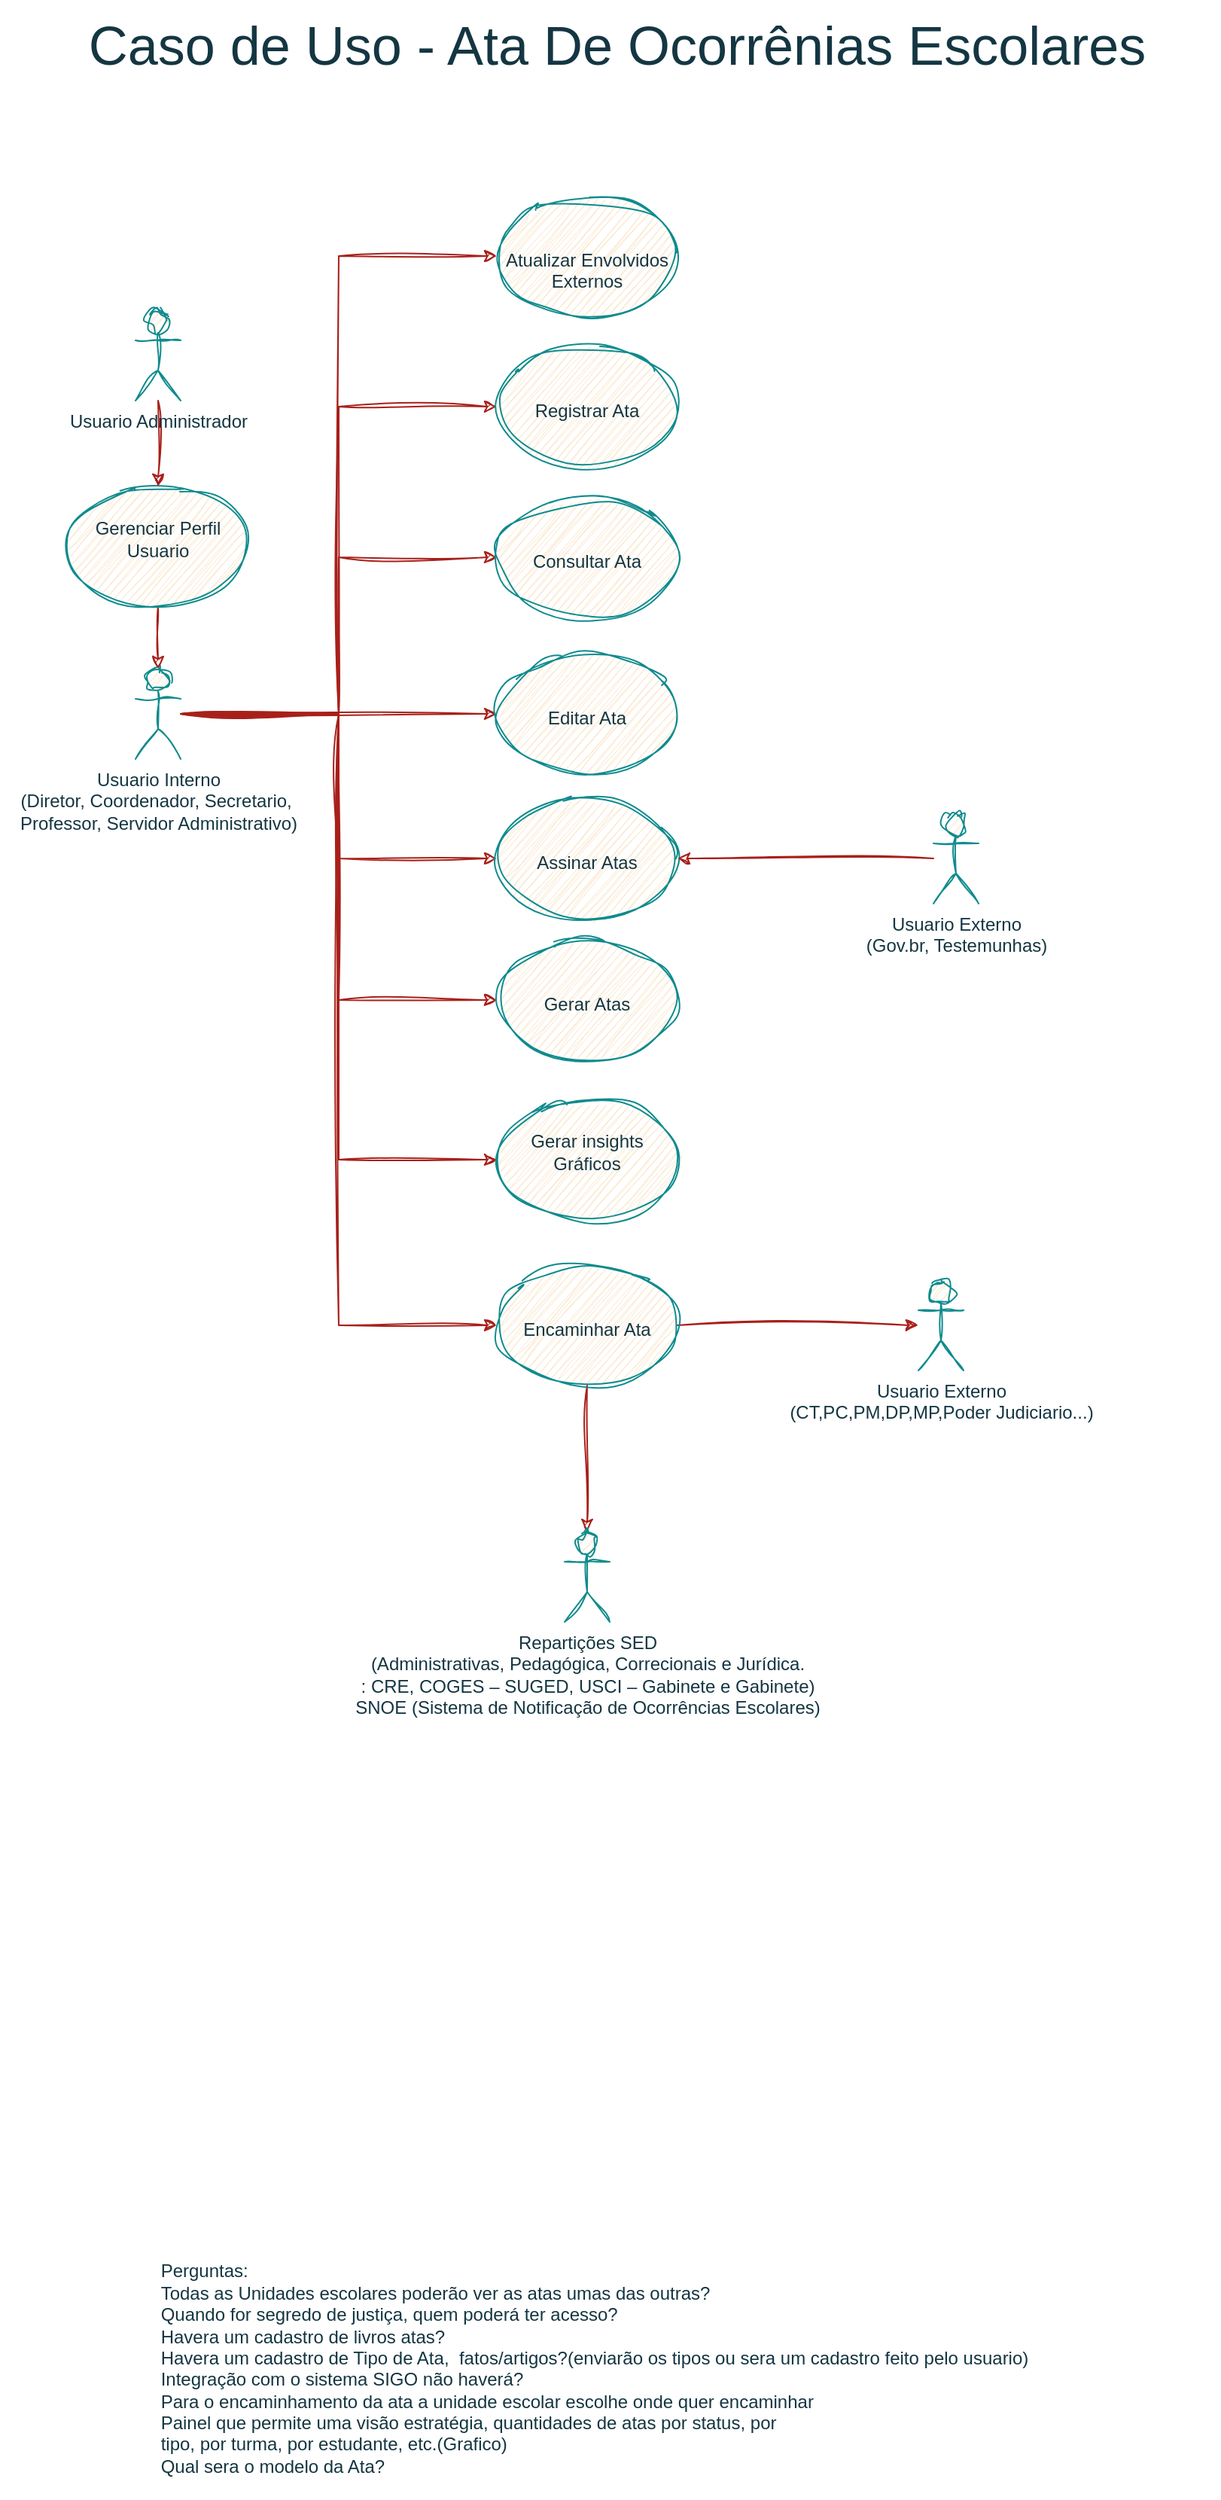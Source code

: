 <mxfile version="24.7.10">
  <diagram name="Página-1" id="uF1H1OIzqP1bftv8VLXI">
    <mxGraphModel dx="1936" dy="915" grid="1" gridSize="10" guides="1" tooltips="1" connect="1" arrows="1" fold="1" page="1" pageScale="1" pageWidth="827" pageHeight="1169" math="0" shadow="0">
      <root>
        <mxCell id="0" />
        <mxCell id="1" parent="0" />
        <mxCell id="l7rkvU7OESbNSWIjhwmB-23" style="edgeStyle=orthogonalEdgeStyle;rounded=0;orthogonalLoop=1;jettySize=auto;html=1;entryX=0;entryY=0.5;entryDx=0;entryDy=0;fontFamily=Helvetica;fontSize=12;fontColor=default;labelBackgroundColor=none;strokeColor=#A8201A;sketch=1;curveFitting=1;jiggle=2;" edge="1" parent="1" source="My-0tOdEVOYRBpj_1P8_-1" target="l7rkvU7OESbNSWIjhwmB-17">
          <mxGeometry relative="1" as="geometry" />
        </mxCell>
        <mxCell id="l7rkvU7OESbNSWIjhwmB-24" style="edgeStyle=orthogonalEdgeStyle;rounded=0;orthogonalLoop=1;jettySize=auto;html=1;entryX=0;entryY=0.5;entryDx=0;entryDy=0;fontFamily=Helvetica;fontSize=12;fontColor=default;labelBackgroundColor=none;strokeColor=#A8201A;sketch=1;curveFitting=1;jiggle=2;" edge="1" parent="1" source="My-0tOdEVOYRBpj_1P8_-1" target="l7rkvU7OESbNSWIjhwmB-8">
          <mxGeometry relative="1" as="geometry" />
        </mxCell>
        <mxCell id="l7rkvU7OESbNSWIjhwmB-25" style="edgeStyle=orthogonalEdgeStyle;rounded=0;orthogonalLoop=1;jettySize=auto;html=1;fontFamily=Helvetica;fontSize=12;fontColor=default;labelBackgroundColor=none;strokeColor=#A8201A;sketch=1;curveFitting=1;jiggle=2;" edge="1" parent="1" source="My-0tOdEVOYRBpj_1P8_-1" target="l7rkvU7OESbNSWIjhwmB-14">
          <mxGeometry relative="1" as="geometry">
            <Array as="points">
              <mxPoint x="225" y="514" />
              <mxPoint x="225" y="410" />
            </Array>
          </mxGeometry>
        </mxCell>
        <mxCell id="l7rkvU7OESbNSWIjhwmB-26" style="edgeStyle=orthogonalEdgeStyle;rounded=0;orthogonalLoop=1;jettySize=auto;html=1;fontFamily=Helvetica;fontSize=12;fontColor=default;labelBackgroundColor=none;strokeColor=#A8201A;sketch=1;curveFitting=1;jiggle=2;" edge="1" parent="1" source="My-0tOdEVOYRBpj_1P8_-1" target="l7rkvU7OESbNSWIjhwmB-15">
          <mxGeometry relative="1" as="geometry" />
        </mxCell>
        <mxCell id="l7rkvU7OESbNSWIjhwmB-27" style="edgeStyle=orthogonalEdgeStyle;rounded=0;orthogonalLoop=1;jettySize=auto;html=1;entryX=0;entryY=0.5;entryDx=0;entryDy=0;fontFamily=Helvetica;fontSize=12;fontColor=default;labelBackgroundColor=none;strokeColor=#A8201A;sketch=1;curveFitting=1;jiggle=2;" edge="1" parent="1" source="My-0tOdEVOYRBpj_1P8_-1" target="l7rkvU7OESbNSWIjhwmB-16">
          <mxGeometry relative="1" as="geometry" />
        </mxCell>
        <mxCell id="l7rkvU7OESbNSWIjhwmB-28" style="edgeStyle=orthogonalEdgeStyle;rounded=0;orthogonalLoop=1;jettySize=auto;html=1;entryX=0;entryY=0.5;entryDx=0;entryDy=0;fontFamily=Helvetica;fontSize=12;fontColor=default;labelBackgroundColor=none;strokeColor=#A8201A;sketch=1;curveFitting=1;jiggle=2;" edge="1" parent="1" source="My-0tOdEVOYRBpj_1P8_-1" target="l7rkvU7OESbNSWIjhwmB-19">
          <mxGeometry relative="1" as="geometry" />
        </mxCell>
        <mxCell id="l7rkvU7OESbNSWIjhwmB-29" style="edgeStyle=orthogonalEdgeStyle;rounded=0;orthogonalLoop=1;jettySize=auto;html=1;entryX=0;entryY=0.5;entryDx=0;entryDy=0;fontFamily=Helvetica;fontSize=12;fontColor=default;labelBackgroundColor=none;strokeColor=#A8201A;sketch=1;curveFitting=1;jiggle=2;" edge="1" parent="1" source="My-0tOdEVOYRBpj_1P8_-1" target="l7rkvU7OESbNSWIjhwmB-18">
          <mxGeometry relative="1" as="geometry" />
        </mxCell>
        <mxCell id="l7rkvU7OESbNSWIjhwmB-45" style="edgeStyle=orthogonalEdgeStyle;rounded=0;orthogonalLoop=1;jettySize=auto;html=1;entryX=0;entryY=0.5;entryDx=0;entryDy=0;fontFamily=Helvetica;fontSize=12;fontColor=default;labelBackgroundColor=none;strokeColor=#A8201A;sketch=1;curveFitting=1;jiggle=2;" edge="1" parent="1" source="My-0tOdEVOYRBpj_1P8_-1" target="l7rkvU7OESbNSWIjhwmB-44">
          <mxGeometry relative="1" as="geometry" />
        </mxCell>
        <mxCell id="My-0tOdEVOYRBpj_1P8_-1" value="Usuario Interno&lt;br&gt;(Diretor, Coordenador, Secretario,&amp;nbsp;&lt;div&gt;Professor, Servidor Administrativo)&lt;/div&gt;" style="shape=umlActor;verticalLabelPosition=bottom;verticalAlign=top;html=1;outlineConnect=0;labelBackgroundColor=none;fillColor=#FAE5C7;strokeColor=#0F8B8D;fontColor=#143642;sketch=1;curveFitting=1;jiggle=2;" parent="1" vertex="1">
          <mxGeometry x="90" y="484" width="30" height="60" as="geometry" />
        </mxCell>
        <mxCell id="l7rkvU7OESbNSWIjhwmB-8" value="&lt;div&gt;&lt;br&gt;&lt;/div&gt;&lt;div&gt;&lt;br&gt;&lt;/div&gt;Registrar Ata" style="ellipse;whiteSpace=wrap;html=1;strokeColor=#0F8B8D;align=center;verticalAlign=top;fontFamily=Helvetica;fontSize=12;fontColor=#143642;fillColor=#FAE5C7;labelBackgroundColor=none;sketch=1;curveFitting=1;jiggle=2;" vertex="1" parent="1">
          <mxGeometry x="330" y="270" width="120" height="80" as="geometry" />
        </mxCell>
        <mxCell id="l7rkvU7OESbNSWIjhwmB-11" value="Usuario Externo&lt;div&gt;(CT,PC,PM,DP,MP,Poder Judiciario...)&lt;/div&gt;" style="shape=umlActor;verticalLabelPosition=bottom;verticalAlign=top;html=1;outlineConnect=0;labelBackgroundColor=none;fillColor=#FAE5C7;strokeColor=#0F8B8D;fontColor=#143642;sketch=1;curveFitting=1;jiggle=2;" vertex="1" parent="1">
          <mxGeometry x="610" y="890" width="30" height="60" as="geometry" />
        </mxCell>
        <mxCell id="l7rkvU7OESbNSWIjhwmB-14" value="&lt;div&gt;&lt;br&gt;&lt;/div&gt;&lt;div&gt;&lt;br&gt;&lt;/div&gt;Consultar Ata&lt;div&gt;&lt;/div&gt;" style="ellipse;whiteSpace=wrap;html=1;strokeColor=#0F8B8D;align=center;verticalAlign=top;fontFamily=Helvetica;fontSize=12;fontColor=#143642;fillColor=#FAE5C7;labelBackgroundColor=none;sketch=1;curveFitting=1;jiggle=2;" vertex="1" parent="1">
          <mxGeometry x="330" y="370" width="120" height="80" as="geometry" />
        </mxCell>
        <mxCell id="l7rkvU7OESbNSWIjhwmB-15" value="&lt;div&gt;&lt;br&gt;&lt;/div&gt;&lt;div&gt;&lt;br&gt;&lt;/div&gt;Editar Ata&lt;div&gt;&lt;/div&gt;&lt;div&gt;&lt;/div&gt;" style="ellipse;whiteSpace=wrap;html=1;strokeColor=#0F8B8D;align=center;verticalAlign=top;fontFamily=Helvetica;fontSize=12;fontColor=#143642;fillColor=#FAE5C7;labelBackgroundColor=none;sketch=1;curveFitting=1;jiggle=2;" vertex="1" parent="1">
          <mxGeometry x="330" y="474" width="120" height="80" as="geometry" />
        </mxCell>
        <mxCell id="l7rkvU7OESbNSWIjhwmB-30" style="edgeStyle=orthogonalEdgeStyle;rounded=0;orthogonalLoop=1;jettySize=auto;html=1;fontFamily=Helvetica;fontSize=12;fontColor=default;labelBackgroundColor=none;strokeColor=#A8201A;sketch=1;curveFitting=1;jiggle=2;" edge="1" parent="1" source="l7rkvU7OESbNSWIjhwmB-16" target="l7rkvU7OESbNSWIjhwmB-11">
          <mxGeometry relative="1" as="geometry" />
        </mxCell>
        <mxCell id="l7rkvU7OESbNSWIjhwmB-41" value="" style="edgeStyle=orthogonalEdgeStyle;rounded=0;orthogonalLoop=1;jettySize=auto;html=1;fontFamily=Helvetica;fontSize=12;fontColor=default;labelBackgroundColor=none;strokeColor=#A8201A;sketch=1;curveFitting=1;jiggle=2;" edge="1" parent="1" source="l7rkvU7OESbNSWIjhwmB-16" target="l7rkvU7OESbNSWIjhwmB-40">
          <mxGeometry relative="1" as="geometry" />
        </mxCell>
        <mxCell id="l7rkvU7OESbNSWIjhwmB-16" value="&lt;div&gt;&lt;br&gt;&lt;/div&gt;&lt;div&gt;&lt;span style=&quot;background-color: initial;&quot;&gt;&lt;br&gt;&lt;/span&gt;&lt;/div&gt;&lt;div&gt;&lt;span style=&quot;background-color: initial;&quot;&gt;Encaminhar Ata&lt;/span&gt;&lt;br&gt;&lt;/div&gt;&lt;div&gt;&lt;/div&gt;&lt;div&gt;&lt;/div&gt;&lt;div&gt;&lt;/div&gt;" style="ellipse;whiteSpace=wrap;html=1;strokeColor=#0F8B8D;align=center;verticalAlign=top;fontFamily=Helvetica;fontSize=12;fontColor=#143642;fillColor=#FAE5C7;labelBackgroundColor=none;sketch=1;curveFitting=1;jiggle=2;" vertex="1" parent="1">
          <mxGeometry x="330" y="880" width="120" height="80" as="geometry" />
        </mxCell>
        <mxCell id="l7rkvU7OESbNSWIjhwmB-17" value="&lt;div&gt;&lt;span style=&quot;background-color: initial;&quot;&gt;&lt;br&gt;&lt;/span&gt;&lt;/div&gt;&lt;div&gt;&lt;span style=&quot;background-color: initial;&quot;&gt;&lt;br&gt;&lt;/span&gt;&lt;/div&gt;&lt;div&gt;&lt;span style=&quot;background-color: initial;&quot;&gt;Atualizar Envolvidos&lt;br&gt;&lt;/span&gt;Externos&lt;/div&gt;&lt;div&gt;&lt;/div&gt;" style="ellipse;whiteSpace=wrap;html=1;strokeColor=#0F8B8D;align=center;verticalAlign=top;fontFamily=Helvetica;fontSize=12;fontColor=#143642;fillColor=#FAE5C7;labelBackgroundColor=none;sketch=1;curveFitting=1;jiggle=2;" vertex="1" parent="1">
          <mxGeometry x="330" y="170" width="120" height="80" as="geometry" />
        </mxCell>
        <mxCell id="l7rkvU7OESbNSWIjhwmB-18" value="&lt;div&gt;&lt;br&gt;&lt;/div&gt;&lt;div&gt;&lt;br&gt;&lt;/div&gt;Gerar Atas&lt;div&gt;&lt;/div&gt;" style="ellipse;whiteSpace=wrap;html=1;strokeColor=#0F8B8D;align=center;verticalAlign=top;fontFamily=Helvetica;fontSize=12;fontColor=#143642;fillColor=#FAE5C7;labelBackgroundColor=none;sketch=1;curveFitting=1;jiggle=2;" vertex="1" parent="1">
          <mxGeometry x="330" y="664" width="120" height="80" as="geometry" />
        </mxCell>
        <mxCell id="l7rkvU7OESbNSWIjhwmB-19" value="&lt;div&gt;&lt;br&gt;&lt;/div&gt;&lt;div&gt;&lt;br&gt;&lt;/div&gt;Assinar Atas&lt;div&gt;&lt;/div&gt;&lt;div&gt;&lt;/div&gt;" style="ellipse;whiteSpace=wrap;html=1;strokeColor=#0F8B8D;align=center;verticalAlign=top;fontFamily=Helvetica;fontSize=12;fontColor=#143642;fillColor=#FAE5C7;labelBackgroundColor=none;sketch=1;curveFitting=1;jiggle=2;" vertex="1" parent="1">
          <mxGeometry x="330" y="570" width="120" height="80" as="geometry" />
        </mxCell>
        <mxCell id="l7rkvU7OESbNSWIjhwmB-32" style="edgeStyle=orthogonalEdgeStyle;rounded=0;orthogonalLoop=1;jettySize=auto;html=1;fontFamily=Helvetica;fontSize=12;fontColor=default;labelBackgroundColor=none;strokeColor=#A8201A;sketch=1;curveFitting=1;jiggle=2;" edge="1" parent="1" source="l7rkvU7OESbNSWIjhwmB-20" target="My-0tOdEVOYRBpj_1P8_-1">
          <mxGeometry relative="1" as="geometry" />
        </mxCell>
        <mxCell id="l7rkvU7OESbNSWIjhwmB-20" value="&lt;div&gt;&lt;br&gt;&lt;/div&gt;&lt;div&gt;&lt;span style=&quot;background-color: initial;&quot;&gt;Gerenciar Perfil Usuario&lt;/span&gt;&lt;br&gt;&lt;/div&gt;&lt;div&gt;&lt;/div&gt;&lt;div&gt;&lt;/div&gt;&lt;div&gt;&lt;/div&gt;" style="ellipse;whiteSpace=wrap;html=1;strokeColor=#0F8B8D;align=center;verticalAlign=top;fontFamily=Helvetica;fontSize=12;fontColor=#143642;fillColor=#FAE5C7;labelBackgroundColor=none;sketch=1;curveFitting=1;jiggle=2;" vertex="1" parent="1">
          <mxGeometry x="45" y="363" width="120" height="80" as="geometry" />
        </mxCell>
        <mxCell id="l7rkvU7OESbNSWIjhwmB-31" style="edgeStyle=orthogonalEdgeStyle;rounded=0;orthogonalLoop=1;jettySize=auto;html=1;fontFamily=Helvetica;fontSize=12;fontColor=default;labelBackgroundColor=none;strokeColor=#A8201A;sketch=1;curveFitting=1;jiggle=2;" edge="1" parent="1" source="l7rkvU7OESbNSWIjhwmB-21" target="l7rkvU7OESbNSWIjhwmB-20">
          <mxGeometry relative="1" as="geometry" />
        </mxCell>
        <mxCell id="l7rkvU7OESbNSWIjhwmB-21" value="Usuario Administrador" style="shape=umlActor;verticalLabelPosition=bottom;verticalAlign=top;html=1;outlineConnect=0;labelBackgroundColor=none;fillColor=#FAE5C7;strokeColor=#0F8B8D;fontColor=#143642;sketch=1;curveFitting=1;jiggle=2;" vertex="1" parent="1">
          <mxGeometry x="90" y="246" width="30" height="60" as="geometry" />
        </mxCell>
        <mxCell id="l7rkvU7OESbNSWIjhwmB-35" value="&lt;font style=&quot;font-size: 36px;&quot;&gt;Caso de Uso - Ata De Ocorrênias Escolares&lt;/font&gt;" style="text;html=1;align=center;verticalAlign=middle;whiteSpace=wrap;rounded=0;fontFamily=Helvetica;fontSize=12;fontColor=#143642;labelBackgroundColor=none;sketch=1;curveFitting=1;jiggle=2;" vertex="1" parent="1">
          <mxGeometry x="10" y="40" width="800" height="60" as="geometry" />
        </mxCell>
        <mxCell id="l7rkvU7OESbNSWIjhwmB-38" style="edgeStyle=orthogonalEdgeStyle;rounded=0;orthogonalLoop=1;jettySize=auto;html=1;fontFamily=Helvetica;fontSize=12;fontColor=default;labelBackgroundColor=none;strokeColor=#A8201A;sketch=1;curveFitting=1;jiggle=2;" edge="1" parent="1" source="l7rkvU7OESbNSWIjhwmB-37" target="l7rkvU7OESbNSWIjhwmB-19">
          <mxGeometry relative="1" as="geometry" />
        </mxCell>
        <mxCell id="l7rkvU7OESbNSWIjhwmB-37" value="Usuario Externo&lt;div&gt;(Gov.br, Testemunhas)&lt;/div&gt;" style="shape=umlActor;verticalLabelPosition=bottom;verticalAlign=top;html=1;outlineConnect=0;labelBackgroundColor=none;fillColor=#FAE5C7;strokeColor=#0F8B8D;fontColor=#143642;sketch=1;curveFitting=1;jiggle=2;" vertex="1" parent="1">
          <mxGeometry x="620" y="580" width="30" height="60" as="geometry" />
        </mxCell>
        <mxCell id="l7rkvU7OESbNSWIjhwmB-39" value="&lt;div style=&quot;text-align: left;&quot;&gt;&lt;span style=&quot;background-color: initial;&quot;&gt;Perguntas:&lt;/span&gt;&lt;/div&gt;&lt;div style=&quot;text-align: left;&quot;&gt;&lt;span style=&quot;background-color: initial;&quot;&gt;Todas as Unidades escolares poderão ver as atas umas das outras?&lt;/span&gt;&lt;/div&gt;&lt;div style=&quot;text-align: left;&quot;&gt;&lt;span style=&quot;background-color: initial;&quot;&gt;Quando for segredo de justiça, quem poderá ter acesso?&lt;/span&gt;&lt;/div&gt;&lt;div style=&quot;text-align: left;&quot;&gt;Havera um cadastro de livros atas?&lt;/div&gt;&lt;div style=&quot;text-align: left;&quot;&gt;Havera um cadastro de Tipo de Ata,&amp;nbsp; fatos/artigos?(enviarão os tipos ou sera um cadastro feito pelo usuario)&lt;/div&gt;&lt;div style=&quot;text-align: left;&quot;&gt;Integração com o sistema&amp;nbsp;&lt;span style=&quot;text-wrap: nowrap; background-color: initial; text-align: center;&quot;&gt;SIGO não haverá?&lt;/span&gt;&lt;/div&gt;&lt;div style=&quot;text-align: left;&quot;&gt;&lt;span style=&quot;background-color: initial;&quot;&gt;Para o encaminhamento da ata a unidade escolar escolhe onde quer encaminhar&amp;nbsp;&amp;nbsp;&lt;/span&gt;&lt;/div&gt;&lt;div style=&quot;text-align: left;&quot;&gt;Painel que permite uma visão estratégia, quantidades de atas por status, por&lt;br&gt;tipo, por turma, por estudante, etc.(Grafico)&amp;nbsp;&lt;span style=&quot;background-color: initial;&quot;&gt;&lt;br&gt;&lt;/span&gt;&lt;/div&gt;&lt;div style=&quot;text-align: left;&quot;&gt;Qual sera o modelo da Ata?&lt;/div&gt;&lt;div&gt;&lt;br&gt;&lt;/div&gt;" style="text;html=1;align=center;verticalAlign=middle;whiteSpace=wrap;rounded=0;fontFamily=Helvetica;fontSize=12;fontColor=#143642;labelBackgroundColor=none;sketch=1;curveFitting=1;jiggle=2;" vertex="1" parent="1">
          <mxGeometry y="1560" width="790" height="120" as="geometry" />
        </mxCell>
        <mxCell id="l7rkvU7OESbNSWIjhwmB-40" value="&lt;div&gt;Repartições SED&lt;br&gt;&lt;div&gt;(Administrativas, Pedagógica, Correcionais e Jurídica.&lt;br&gt;: CRE, COGES – SUGED, USCI – Gabinete e Gabinete)&lt;br&gt;&lt;/div&gt;&lt;/div&gt;&lt;div&gt;SNOE (Sistema de Notificação de Ocorrências Escolares)&lt;br&gt;&lt;/div&gt;&lt;div&gt;&lt;br&gt;&lt;/div&gt;" style="shape=umlActor;verticalLabelPosition=bottom;verticalAlign=top;html=1;outlineConnect=0;labelBackgroundColor=none;fillColor=#FAE5C7;strokeColor=#0F8B8D;fontColor=#143642;sketch=1;curveFitting=1;jiggle=2;" vertex="1" parent="1">
          <mxGeometry x="375" y="1057" width="30" height="60" as="geometry" />
        </mxCell>
        <mxCell id="l7rkvU7OESbNSWIjhwmB-44" value="&lt;div&gt;&lt;br&gt;&lt;/div&gt;&lt;div&gt;&lt;span style=&quot;background-color: initial;&quot;&gt;Gerar insights&lt;/span&gt;&lt;br&gt;&lt;/div&gt;Gráficos&lt;div&gt;&lt;/div&gt;&lt;div&gt;&lt;/div&gt;" style="ellipse;whiteSpace=wrap;html=1;strokeColor=#0F8B8D;align=center;verticalAlign=top;fontFamily=Helvetica;fontSize=12;fontColor=#143642;fillColor=#FAE5C7;labelBackgroundColor=none;sketch=1;curveFitting=1;jiggle=2;" vertex="1" parent="1">
          <mxGeometry x="330" y="770" width="120" height="80" as="geometry" />
        </mxCell>
      </root>
    </mxGraphModel>
  </diagram>
</mxfile>

